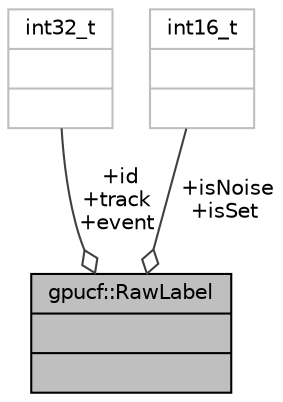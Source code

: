 digraph "gpucf::RawLabel"
{
 // INTERACTIVE_SVG=YES
  bgcolor="transparent";
  edge [fontname="Helvetica",fontsize="10",labelfontname="Helvetica",labelfontsize="10"];
  node [fontname="Helvetica",fontsize="10",shape=record];
  Node1 [label="{gpucf::RawLabel\n||}",height=0.2,width=0.4,color="black", fillcolor="grey75", style="filled", fontcolor="black"];
  Node2 -> Node1 [color="grey25",fontsize="10",style="solid",label=" +id\n+track\n+event" ,arrowhead="odiamond",fontname="Helvetica"];
  Node2 [label="{int32_t\n||}",height=0.2,width=0.4,color="grey75"];
  Node3 -> Node1 [color="grey25",fontsize="10",style="solid",label=" +isNoise\n+isSet" ,arrowhead="odiamond",fontname="Helvetica"];
  Node3 [label="{int16_t\n||}",height=0.2,width=0.4,color="grey75"];
}
